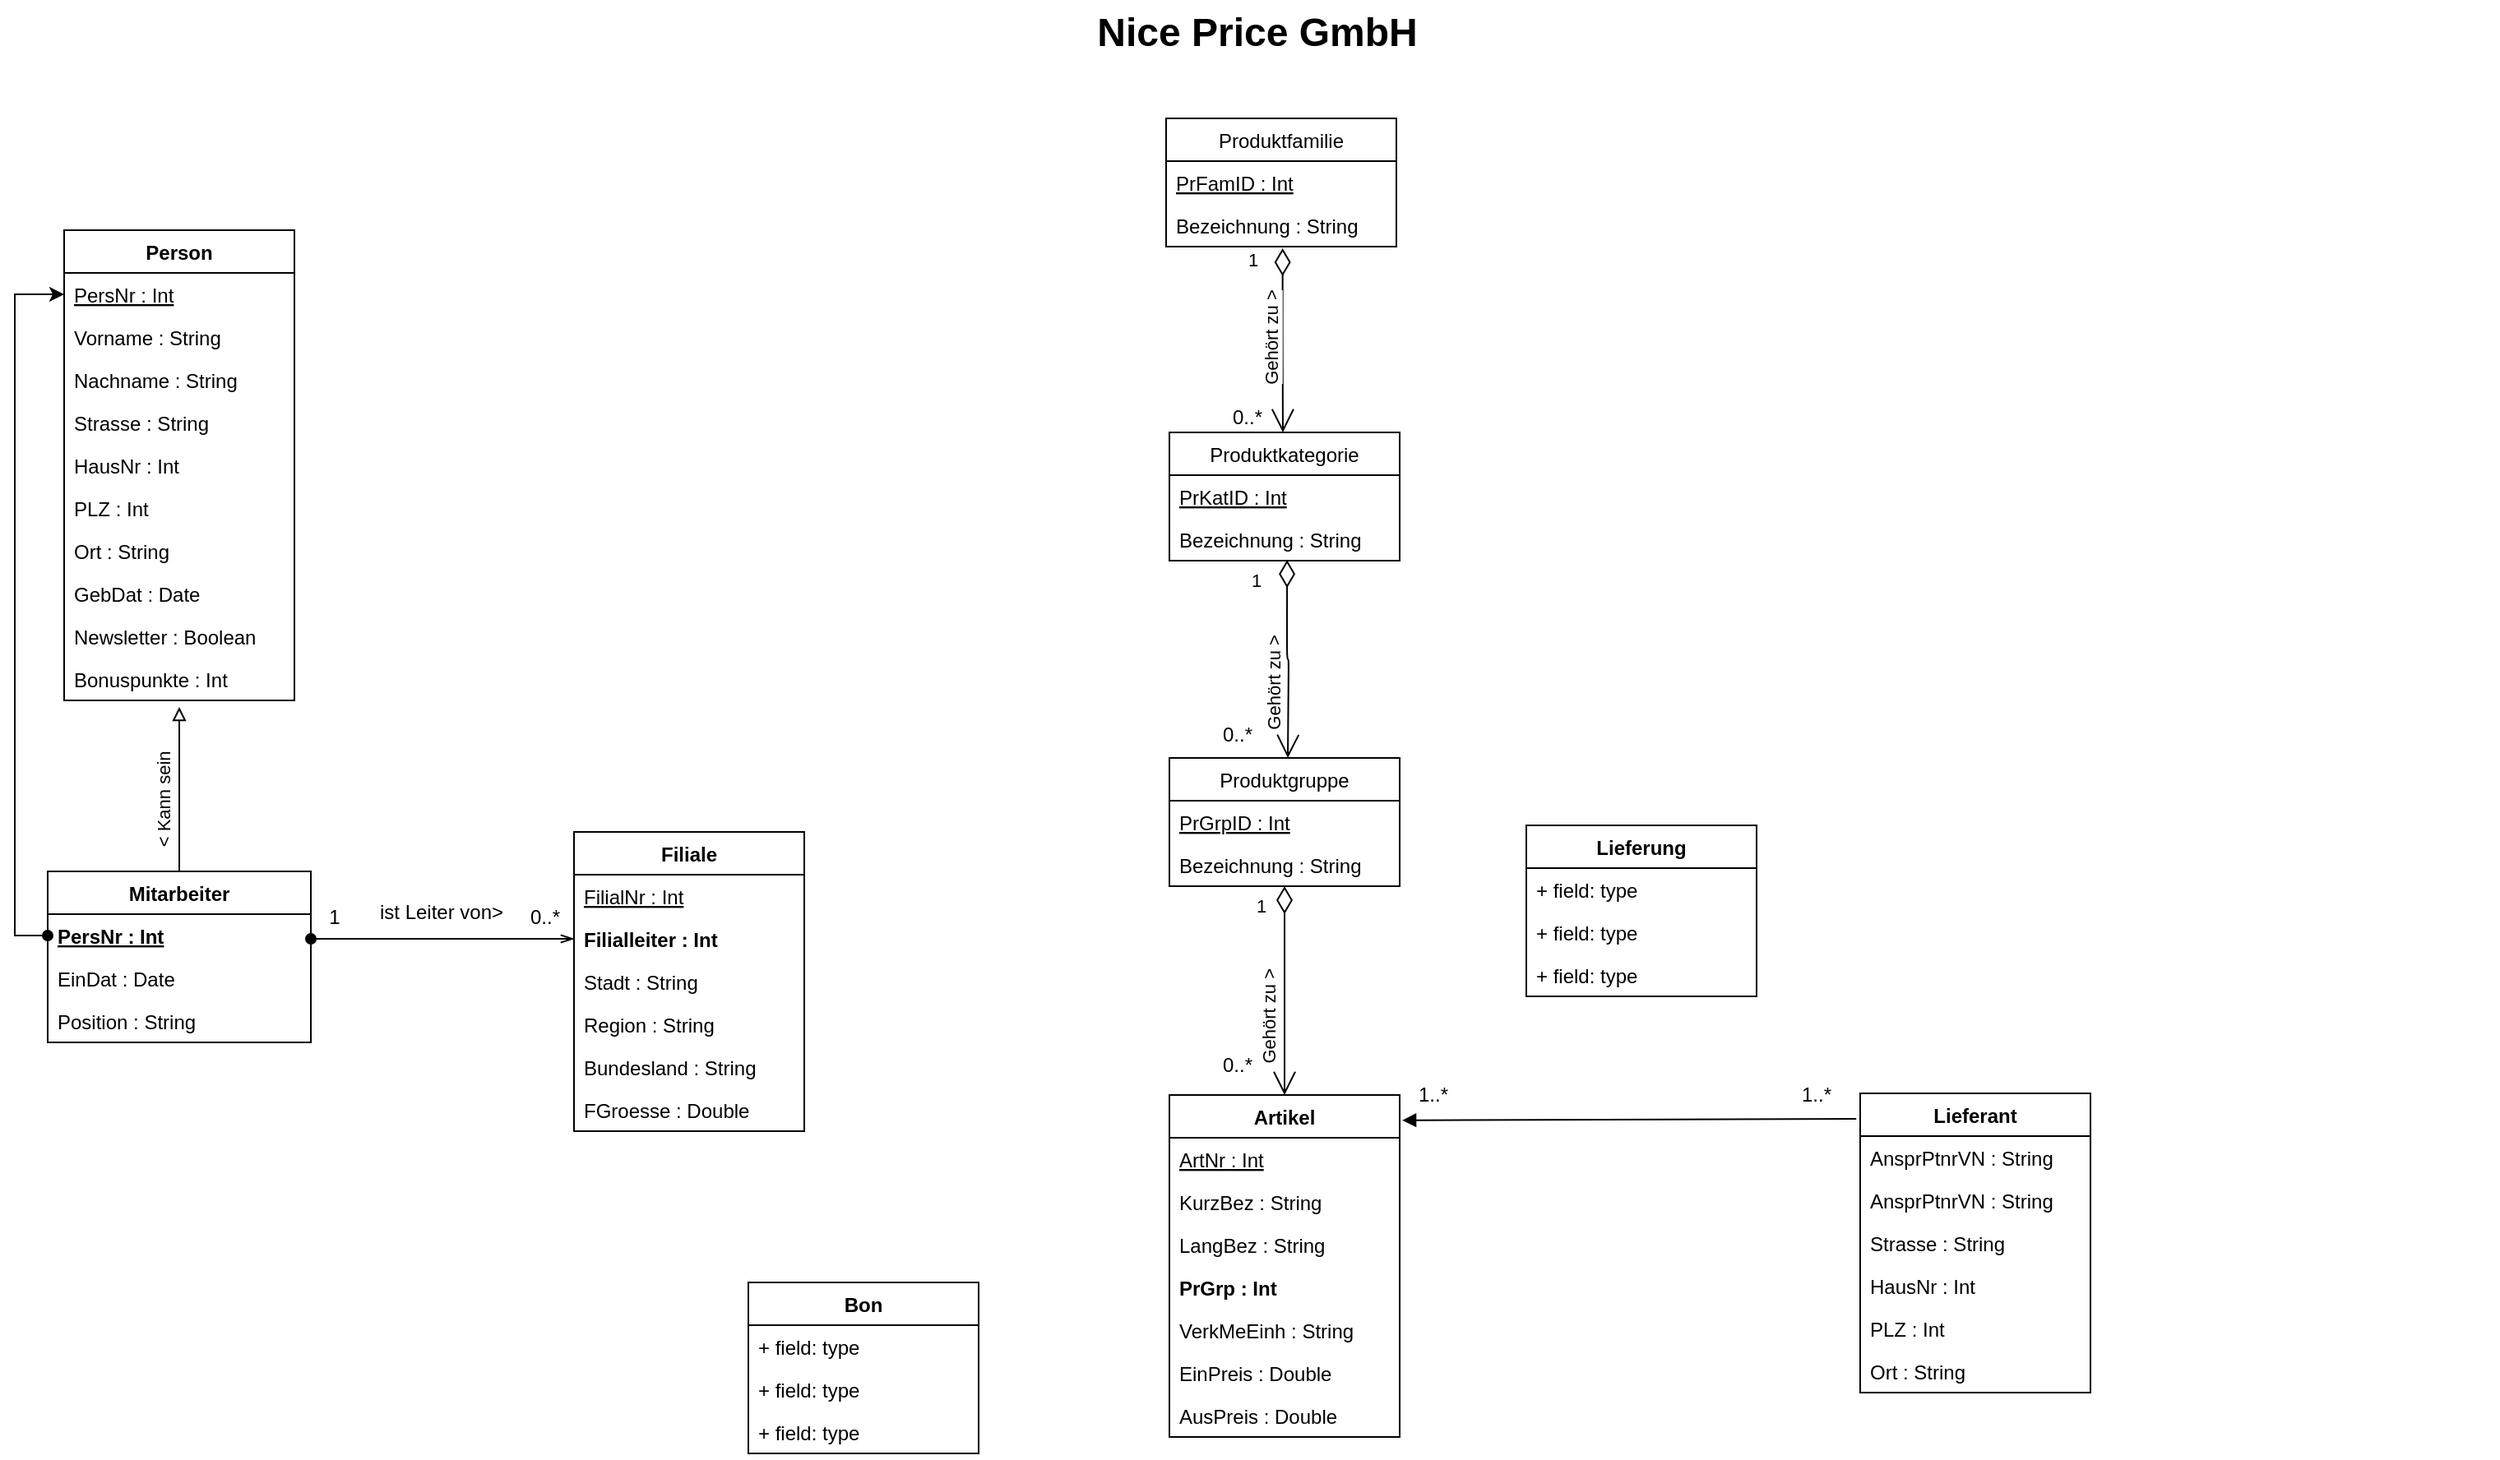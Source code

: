 <mxfile version="14.2.2" type="github">
  <diagram name="Page-1" id="929967ad-93f9-6ef4-fab6-5d389245f69c">
    <mxGraphModel dx="1038" dy="644" grid="0" gridSize="10" guides="1" tooltips="1" connect="1" arrows="1" fold="1" page="1" pageScale="1.5" pageWidth="1169" pageHeight="826" background="none" math="0" shadow="0">
      <root>
        <mxCell id="0" style=";html=1;" />
        <mxCell id="1" style=";html=1;" parent="0" />
        <mxCell id="1672d66443f91eb5-23" value="Nice Price GmbH" style="text;strokeColor=none;fillColor=none;html=1;fontSize=24;fontStyle=1;verticalAlign=middle;align=center;" parent="1" vertex="1">
          <mxGeometry x="120" y="40" width="1510" height="40" as="geometry" />
        </mxCell>
        <mxCell id="8arygwyD2eR_vRSd_eBa-1" value="Person" style="swimlane;fontStyle=1;childLayout=stackLayout;horizontal=1;startSize=26;fillColor=none;horizontalStack=0;resizeParent=1;resizeParentMax=0;resizeLast=0;collapsible=1;marginBottom=0;" parent="1" vertex="1">
          <mxGeometry x="150" y="180" width="140" height="286" as="geometry" />
        </mxCell>
        <mxCell id="8arygwyD2eR_vRSd_eBa-2" value="PersNr : Int" style="text;strokeColor=none;align=left;verticalAlign=top;spacingLeft=4;spacingRight=4;overflow=hidden;rotatable=0;points=[[0,0.5],[1,0.5]];portConstraint=eastwest;fontStyle=4;" parent="8arygwyD2eR_vRSd_eBa-1" vertex="1">
          <mxGeometry y="26" width="140" height="26" as="geometry" />
        </mxCell>
        <mxCell id="8arygwyD2eR_vRSd_eBa-3" value="Vorname : String" style="text;strokeColor=none;fillColor=none;align=left;verticalAlign=top;spacingLeft=4;spacingRight=4;overflow=hidden;rotatable=0;points=[[0,0.5],[1,0.5]];portConstraint=eastwest;" parent="8arygwyD2eR_vRSd_eBa-1" vertex="1">
          <mxGeometry y="52" width="140" height="26" as="geometry" />
        </mxCell>
        <mxCell id="8arygwyD2eR_vRSd_eBa-4" value="Nachname : String" style="text;strokeColor=none;fillColor=none;align=left;verticalAlign=top;spacingLeft=4;spacingRight=4;overflow=hidden;rotatable=0;points=[[0,0.5],[1,0.5]];portConstraint=eastwest;" parent="8arygwyD2eR_vRSd_eBa-1" vertex="1">
          <mxGeometry y="78" width="140" height="26" as="geometry" />
        </mxCell>
        <mxCell id="8arygwyD2eR_vRSd_eBa-5" value="Strasse : String" style="text;strokeColor=none;fillColor=none;align=left;verticalAlign=top;spacingLeft=4;spacingRight=4;overflow=hidden;rotatable=0;points=[[0,0.5],[1,0.5]];portConstraint=eastwest;" parent="8arygwyD2eR_vRSd_eBa-1" vertex="1">
          <mxGeometry y="104" width="140" height="26" as="geometry" />
        </mxCell>
        <mxCell id="8arygwyD2eR_vRSd_eBa-6" value="HausNr : Int" style="text;strokeColor=none;fillColor=none;align=left;verticalAlign=top;spacingLeft=4;spacingRight=4;overflow=hidden;rotatable=0;points=[[0,0.5],[1,0.5]];portConstraint=eastwest;" parent="8arygwyD2eR_vRSd_eBa-1" vertex="1">
          <mxGeometry y="130" width="140" height="26" as="geometry" />
        </mxCell>
        <mxCell id="8arygwyD2eR_vRSd_eBa-7" value="PLZ : Int" style="text;strokeColor=none;fillColor=none;align=left;verticalAlign=top;spacingLeft=4;spacingRight=4;overflow=hidden;rotatable=0;points=[[0,0.5],[1,0.5]];portConstraint=eastwest;" parent="8arygwyD2eR_vRSd_eBa-1" vertex="1">
          <mxGeometry y="156" width="140" height="26" as="geometry" />
        </mxCell>
        <mxCell id="8arygwyD2eR_vRSd_eBa-8" value="Ort : String" style="text;strokeColor=none;fillColor=none;align=left;verticalAlign=top;spacingLeft=4;spacingRight=4;overflow=hidden;rotatable=0;points=[[0,0.5],[1,0.5]];portConstraint=eastwest;" parent="8arygwyD2eR_vRSd_eBa-1" vertex="1">
          <mxGeometry y="182" width="140" height="26" as="geometry" />
        </mxCell>
        <mxCell id="8arygwyD2eR_vRSd_eBa-9" value="GebDat : Date" style="text;strokeColor=none;fillColor=none;align=left;verticalAlign=top;spacingLeft=4;spacingRight=4;overflow=hidden;rotatable=0;points=[[0,0.5],[1,0.5]];portConstraint=eastwest;" parent="8arygwyD2eR_vRSd_eBa-1" vertex="1">
          <mxGeometry y="208" width="140" height="26" as="geometry" />
        </mxCell>
        <mxCell id="8arygwyD2eR_vRSd_eBa-11" value="Newsletter : Boolean" style="text;strokeColor=none;fillColor=none;align=left;verticalAlign=top;spacingLeft=4;spacingRight=4;overflow=hidden;rotatable=0;points=[[0,0.5],[1,0.5]];portConstraint=eastwest;" parent="8arygwyD2eR_vRSd_eBa-1" vertex="1">
          <mxGeometry y="234" width="140" height="26" as="geometry" />
        </mxCell>
        <mxCell id="8arygwyD2eR_vRSd_eBa-12" value="Bonuspunkte : Int" style="text;strokeColor=none;fillColor=none;align=left;verticalAlign=top;spacingLeft=4;spacingRight=4;overflow=hidden;rotatable=0;points=[[0,0.5],[1,0.5]];portConstraint=eastwest;" parent="8arygwyD2eR_vRSd_eBa-1" vertex="1">
          <mxGeometry y="260" width="140" height="26" as="geometry" />
        </mxCell>
        <mxCell id="8arygwyD2eR_vRSd_eBa-62" value="" style="edgeStyle=orthogonalEdgeStyle;rounded=0;orthogonalLoop=1;jettySize=auto;html=1;endArrow=block;endFill=0;horizontal=0;" parent="1" source="8arygwyD2eR_vRSd_eBa-58" edge="1">
          <mxGeometry relative="1" as="geometry">
            <mxPoint x="220" y="470" as="targetPoint" />
          </mxGeometry>
        </mxCell>
        <mxCell id="8arygwyD2eR_vRSd_eBa-58" value="Mitarbeiter&#xa;" style="swimlane;fontStyle=1;align=center;verticalAlign=top;childLayout=stackLayout;horizontal=1;startSize=26;horizontalStack=0;resizeParent=1;resizeParentMax=0;resizeLast=0;collapsible=1;marginBottom=0;fillColor=none;" parent="1" vertex="1">
          <mxGeometry x="140" y="570" width="160" height="104" as="geometry" />
        </mxCell>
        <mxCell id="8arygwyD2eR_vRSd_eBa-63" value="PersNr : Int" style="text;strokeColor=none;fillColor=none;align=left;verticalAlign=top;spacingLeft=4;spacingRight=4;overflow=hidden;rotatable=0;points=[[0,0.5],[1,0.5]];portConstraint=eastwest;fontStyle=5" parent="8arygwyD2eR_vRSd_eBa-58" vertex="1">
          <mxGeometry y="26" width="160" height="26" as="geometry" />
        </mxCell>
        <mxCell id="8arygwyD2eR_vRSd_eBa-59" value="EinDat : Date" style="text;strokeColor=none;fillColor=none;align=left;verticalAlign=top;spacingLeft=4;spacingRight=4;overflow=hidden;rotatable=0;points=[[0,0.5],[1,0.5]];portConstraint=eastwest;" parent="8arygwyD2eR_vRSd_eBa-58" vertex="1">
          <mxGeometry y="52" width="160" height="26" as="geometry" />
        </mxCell>
        <mxCell id="8arygwyD2eR_vRSd_eBa-61" value="Position : String" style="text;strokeColor=none;fillColor=none;align=left;verticalAlign=top;spacingLeft=4;spacingRight=4;overflow=hidden;rotatable=0;points=[[0,0.5],[1,0.5]];portConstraint=eastwest;" parent="8arygwyD2eR_vRSd_eBa-58" vertex="1">
          <mxGeometry y="78" width="160" height="26" as="geometry" />
        </mxCell>
        <mxCell id="8arygwyD2eR_vRSd_eBa-65" style="edgeStyle=orthogonalEdgeStyle;rounded=0;orthogonalLoop=1;jettySize=auto;html=1;exitX=0;exitY=0.5;exitDx=0;exitDy=0;entryX=0;entryY=0.5;entryDx=0;entryDy=0;startArrow=oval;startFill=1;endArrow=classic;endFill=1;" parent="1" source="8arygwyD2eR_vRSd_eBa-63" target="8arygwyD2eR_vRSd_eBa-2" edge="1">
          <mxGeometry relative="1" as="geometry" />
        </mxCell>
        <mxCell id="8arygwyD2eR_vRSd_eBa-66" value="Filiale" style="swimlane;fontStyle=1;childLayout=stackLayout;horizontal=1;startSize=26;fillColor=none;horizontalStack=0;resizeParent=1;resizeParentMax=0;resizeLast=0;collapsible=1;marginBottom=0;" parent="1" vertex="1">
          <mxGeometry x="460" y="546" width="140" height="182" as="geometry" />
        </mxCell>
        <mxCell id="8arygwyD2eR_vRSd_eBa-67" value="FilialNr : Int" style="text;strokeColor=none;fillColor=none;align=left;verticalAlign=top;spacingLeft=4;spacingRight=4;overflow=hidden;rotatable=0;points=[[0,0.5],[1,0.5]];portConstraint=eastwest;fontStyle=4" parent="8arygwyD2eR_vRSd_eBa-66" vertex="1">
          <mxGeometry y="26" width="140" height="26" as="geometry" />
        </mxCell>
        <mxCell id="8arygwyD2eR_vRSd_eBa-68" value="Filialleiter : Int" style="text;strokeColor=none;fillColor=none;align=left;verticalAlign=top;spacingLeft=4;spacingRight=4;overflow=hidden;rotatable=0;points=[[0,0.5],[1,0.5]];portConstraint=eastwest;fontStyle=1" parent="8arygwyD2eR_vRSd_eBa-66" vertex="1">
          <mxGeometry y="52" width="140" height="26" as="geometry" />
        </mxCell>
        <mxCell id="8arygwyD2eR_vRSd_eBa-69" value="Stadt : String" style="text;strokeColor=none;fillColor=none;align=left;verticalAlign=top;spacingLeft=4;spacingRight=4;overflow=hidden;rotatable=0;points=[[0,0.5],[1,0.5]];portConstraint=eastwest;" parent="8arygwyD2eR_vRSd_eBa-66" vertex="1">
          <mxGeometry y="78" width="140" height="26" as="geometry" />
        </mxCell>
        <mxCell id="8arygwyD2eR_vRSd_eBa-82" value="Region : String" style="text;strokeColor=none;fillColor=none;align=left;verticalAlign=top;spacingLeft=4;spacingRight=4;overflow=hidden;rotatable=0;points=[[0,0.5],[1,0.5]];portConstraint=eastwest;" parent="8arygwyD2eR_vRSd_eBa-66" vertex="1">
          <mxGeometry y="104" width="140" height="26" as="geometry" />
        </mxCell>
        <mxCell id="8arygwyD2eR_vRSd_eBa-83" value="Bundesland : String" style="text;strokeColor=none;fillColor=none;align=left;verticalAlign=top;spacingLeft=4;spacingRight=4;overflow=hidden;rotatable=0;points=[[0,0.5],[1,0.5]];portConstraint=eastwest;" parent="8arygwyD2eR_vRSd_eBa-66" vertex="1">
          <mxGeometry y="130" width="140" height="26" as="geometry" />
        </mxCell>
        <mxCell id="8arygwyD2eR_vRSd_eBa-84" value="FGroesse : Double" style="text;strokeColor=none;fillColor=none;align=left;verticalAlign=top;spacingLeft=4;spacingRight=4;overflow=hidden;rotatable=0;points=[[0,0.5],[1,0.5]];portConstraint=eastwest;" parent="8arygwyD2eR_vRSd_eBa-66" vertex="1">
          <mxGeometry y="156" width="140" height="26" as="geometry" />
        </mxCell>
        <mxCell id="8arygwyD2eR_vRSd_eBa-85" value="Artikel" style="swimlane;fontStyle=1;childLayout=stackLayout;horizontal=1;startSize=26;fillColor=none;horizontalStack=0;resizeParent=1;resizeParentMax=0;resizeLast=0;collapsible=1;marginBottom=0;" parent="1" vertex="1">
          <mxGeometry x="822" y="706" width="140" height="208" as="geometry" />
        </mxCell>
        <mxCell id="8arygwyD2eR_vRSd_eBa-86" value="ArtNr : Int" style="text;strokeColor=none;fillColor=none;align=left;verticalAlign=top;spacingLeft=4;spacingRight=4;overflow=hidden;rotatable=0;points=[[0,0.5],[1,0.5]];portConstraint=eastwest;fontStyle=4" parent="8arygwyD2eR_vRSd_eBa-85" vertex="1">
          <mxGeometry y="26" width="140" height="26" as="geometry" />
        </mxCell>
        <mxCell id="8arygwyD2eR_vRSd_eBa-87" value="KurzBez : String" style="text;strokeColor=none;fillColor=none;align=left;verticalAlign=top;spacingLeft=4;spacingRight=4;overflow=hidden;rotatable=0;points=[[0,0.5],[1,0.5]];portConstraint=eastwest;" parent="8arygwyD2eR_vRSd_eBa-85" vertex="1">
          <mxGeometry y="52" width="140" height="26" as="geometry" />
        </mxCell>
        <mxCell id="8arygwyD2eR_vRSd_eBa-88" value="LangBez : String" style="text;strokeColor=none;fillColor=none;align=left;verticalAlign=top;spacingLeft=4;spacingRight=4;overflow=hidden;rotatable=0;points=[[0,0.5],[1,0.5]];portConstraint=eastwest;" parent="8arygwyD2eR_vRSd_eBa-85" vertex="1">
          <mxGeometry y="78" width="140" height="26" as="geometry" />
        </mxCell>
        <mxCell id="8arygwyD2eR_vRSd_eBa-89" value="PrGrp : Int&#xa;" style="text;strokeColor=none;fillColor=none;align=left;verticalAlign=top;spacingLeft=4;spacingRight=4;overflow=hidden;rotatable=0;points=[[0,0.5],[1,0.5]];portConstraint=eastwest;fontStyle=1" parent="8arygwyD2eR_vRSd_eBa-85" vertex="1">
          <mxGeometry y="104" width="140" height="26" as="geometry" />
        </mxCell>
        <mxCell id="trAWZlxjlA6zEB3Ep_1w-15" value="VerkMeEinh : String" style="text;strokeColor=none;fillColor=none;align=left;verticalAlign=top;spacingLeft=4;spacingRight=4;overflow=hidden;rotatable=0;points=[[0,0.5],[1,0.5]];portConstraint=eastwest;fontStyle=0" parent="8arygwyD2eR_vRSd_eBa-85" vertex="1">
          <mxGeometry y="130" width="140" height="26" as="geometry" />
        </mxCell>
        <mxCell id="trAWZlxjlA6zEB3Ep_1w-16" value="EinPreis : Double" style="text;strokeColor=none;fillColor=none;align=left;verticalAlign=top;spacingLeft=4;spacingRight=4;overflow=hidden;rotatable=0;points=[[0,0.5],[1,0.5]];portConstraint=eastwest;fontStyle=0" parent="8arygwyD2eR_vRSd_eBa-85" vertex="1">
          <mxGeometry y="156" width="140" height="26" as="geometry" />
        </mxCell>
        <mxCell id="trAWZlxjlA6zEB3Ep_1w-39" value="AusPreis : Double" style="text;strokeColor=none;fillColor=none;align=left;verticalAlign=top;spacingLeft=4;spacingRight=4;overflow=hidden;rotatable=0;points=[[0,0.5],[1,0.5]];portConstraint=eastwest;fontStyle=0" parent="8arygwyD2eR_vRSd_eBa-85" vertex="1">
          <mxGeometry y="182" width="140" height="26" as="geometry" />
        </mxCell>
        <mxCell id="8arygwyD2eR_vRSd_eBa-93" value="1" style="text;html=1;resizable=0;autosize=1;align=center;verticalAlign=middle;points=[];fillColor=none;strokeColor=none;rounded=0;" parent="1" vertex="1">
          <mxGeometry x="306" y="589" width="16" height="18" as="geometry" />
        </mxCell>
        <mxCell id="8arygwyD2eR_vRSd_eBa-94" value="0..*" style="text;html=1;resizable=0;autosize=1;align=center;verticalAlign=middle;points=[];fillColor=none;strokeColor=none;rounded=0;" parent="1" vertex="1">
          <mxGeometry x="428" y="589" width="28" height="18" as="geometry" />
        </mxCell>
        <mxCell id="8arygwyD2eR_vRSd_eBa-98" value="" style="endArrow=openThin;html=1;edgeStyle=orthogonalEdgeStyle;startArrow=oval;startFill=1;endFill=0;" parent="1" edge="1">
          <mxGeometry relative="1" as="geometry">
            <mxPoint x="300" y="611" as="sourcePoint" />
            <mxPoint x="460" y="611" as="targetPoint" />
          </mxGeometry>
        </mxCell>
        <mxCell id="8arygwyD2eR_vRSd_eBa-101" value="ist Leiter von&amp;gt;" style="text;html=1;resizable=0;autosize=1;align=center;verticalAlign=middle;points=[];fillColor=none;strokeColor=none;rounded=0;" parent="1" vertex="1">
          <mxGeometry x="336" y="586" width="85" height="18" as="geometry" />
        </mxCell>
        <mxCell id="8arygwyD2eR_vRSd_eBa-102" value="&lt;span style=&quot;font-size: 11px ; background-color: rgb(255 , 255 , 255)&quot;&gt;&amp;nbsp; &amp;lt; Kann sein&lt;/span&gt;" style="text;html=1;resizable=0;autosize=1;align=center;verticalAlign=middle;points=[];fillColor=none;strokeColor=none;rounded=0;horizontal=0;" parent="1" vertex="1">
          <mxGeometry x="173" y="521" width="75" height="18" as="geometry" />
        </mxCell>
        <mxCell id="trAWZlxjlA6zEB3Ep_1w-1" value="Produktfamilie" style="swimlane;fontStyle=0;childLayout=stackLayout;horizontal=1;startSize=26;fillColor=none;horizontalStack=0;resizeParent=1;resizeParentMax=0;resizeLast=0;collapsible=1;marginBottom=0;" parent="1" vertex="1">
          <mxGeometry x="820" y="112" width="140" height="78" as="geometry" />
        </mxCell>
        <mxCell id="trAWZlxjlA6zEB3Ep_1w-2" value="PrFamID : Int" style="text;strokeColor=none;fillColor=none;align=left;verticalAlign=top;spacingLeft=4;spacingRight=4;overflow=hidden;rotatable=0;points=[[0,0.5],[1,0.5]];portConstraint=eastwest;fontStyle=4" parent="trAWZlxjlA6zEB3Ep_1w-1" vertex="1">
          <mxGeometry y="26" width="140" height="26" as="geometry" />
        </mxCell>
        <mxCell id="trAWZlxjlA6zEB3Ep_1w-4" value="Bezeichnung : String" style="text;strokeColor=none;fillColor=none;align=left;verticalAlign=top;spacingLeft=4;spacingRight=4;overflow=hidden;rotatable=0;points=[[0,0.5],[1,0.5]];portConstraint=eastwest;" parent="trAWZlxjlA6zEB3Ep_1w-1" vertex="1">
          <mxGeometry y="52" width="140" height="26" as="geometry" />
        </mxCell>
        <mxCell id="trAWZlxjlA6zEB3Ep_1w-25" value="1" style="endArrow=open;html=1;endSize=12;startArrow=diamondThin;startSize=14;startFill=0;edgeStyle=orthogonalEdgeStyle;align=left;verticalAlign=bottom;horizontal=1;entryX=0.506;entryY=1.038;entryDx=0;entryDy=0;entryPerimeter=0;exitX=0.506;exitY=1.038;exitDx=0;exitDy=0;exitPerimeter=0;" parent="trAWZlxjlA6zEB3Ep_1w-1" source="trAWZlxjlA6zEB3Ep_1w-4" edge="1">
          <mxGeometry x="-0.714" y="-23" relative="1" as="geometry">
            <mxPoint x="421" y="133" as="sourcePoint" />
            <mxPoint x="71" y="191" as="targetPoint" />
            <mxPoint as="offset" />
          </mxGeometry>
        </mxCell>
        <mxCell id="trAWZlxjlA6zEB3Ep_1w-26" value="Gehört zu &amp;gt;" style="edgeLabel;html=1;align=center;verticalAlign=middle;resizable=0;points=[];horizontal=0;" parent="trAWZlxjlA6zEB3Ep_1w-25" vertex="1" connectable="0">
          <mxGeometry x="0.117" relative="1" as="geometry">
            <mxPoint x="-8" y="-7.22" as="offset" />
          </mxGeometry>
        </mxCell>
        <mxCell id="trAWZlxjlA6zEB3Ep_1w-5" value="Produktgruppe" style="swimlane;fontStyle=0;childLayout=stackLayout;horizontal=1;startSize=26;fillColor=none;horizontalStack=0;resizeParent=1;resizeParentMax=0;resizeLast=0;collapsible=1;marginBottom=0;" parent="1" vertex="1">
          <mxGeometry x="822" y="501" width="140" height="78" as="geometry" />
        </mxCell>
        <mxCell id="trAWZlxjlA6zEB3Ep_1w-6" value="PrGrpID : Int" style="text;strokeColor=none;fillColor=none;align=left;verticalAlign=top;spacingLeft=4;spacingRight=4;overflow=hidden;rotatable=0;points=[[0,0.5],[1,0.5]];portConstraint=eastwest;fontStyle=4" parent="trAWZlxjlA6zEB3Ep_1w-5" vertex="1">
          <mxGeometry y="26" width="140" height="26" as="geometry" />
        </mxCell>
        <mxCell id="trAWZlxjlA6zEB3Ep_1w-13" value="Bezeichnung : String" style="text;strokeColor=none;fillColor=none;align=left;verticalAlign=top;spacingLeft=4;spacingRight=4;overflow=hidden;rotatable=0;points=[[0,0.5],[1,0.5]];portConstraint=eastwest;" parent="trAWZlxjlA6zEB3Ep_1w-5" vertex="1">
          <mxGeometry y="52" width="140" height="26" as="geometry" />
        </mxCell>
        <mxCell id="trAWZlxjlA6zEB3Ep_1w-9" value="Produktkategorie" style="swimlane;fontStyle=0;childLayout=stackLayout;horizontal=1;startSize=26;fillColor=none;horizontalStack=0;resizeParent=1;resizeParentMax=0;resizeLast=0;collapsible=1;marginBottom=0;" parent="1" vertex="1">
          <mxGeometry x="822" y="303" width="140" height="78" as="geometry" />
        </mxCell>
        <mxCell id="trAWZlxjlA6zEB3Ep_1w-10" value="PrKatID : Int" style="text;strokeColor=none;fillColor=none;align=left;verticalAlign=top;spacingLeft=4;spacingRight=4;overflow=hidden;rotatable=0;points=[[0,0.5],[1,0.5]];portConstraint=eastwest;fontStyle=4" parent="trAWZlxjlA6zEB3Ep_1w-9" vertex="1">
          <mxGeometry y="26" width="140" height="26" as="geometry" />
        </mxCell>
        <mxCell id="trAWZlxjlA6zEB3Ep_1w-11" value="Bezeichnung : String" style="text;strokeColor=none;fillColor=none;align=left;verticalAlign=top;spacingLeft=4;spacingRight=4;overflow=hidden;rotatable=0;points=[[0,0.5],[1,0.5]];portConstraint=eastwest;" parent="trAWZlxjlA6zEB3Ep_1w-9" vertex="1">
          <mxGeometry y="52" width="140" height="26" as="geometry" />
        </mxCell>
        <mxCell id="trAWZlxjlA6zEB3Ep_1w-33" value="1" style="endArrow=open;html=1;endSize=12;startArrow=diamondThin;startSize=14;startFill=0;edgeStyle=orthogonalEdgeStyle;align=left;verticalAlign=bottom;horizontal=1;entryX=0.511;entryY=0.985;entryDx=0;entryDy=0;entryPerimeter=0;exitX=0.511;exitY=0.985;exitDx=0;exitDy=0;exitPerimeter=0;" parent="trAWZlxjlA6zEB3Ep_1w-9" source="trAWZlxjlA6zEB3Ep_1w-11" edge="1">
          <mxGeometry x="-0.646" y="-24" relative="1" as="geometry">
            <mxPoint x="67.5" y="85" as="sourcePoint" />
            <mxPoint x="72" y="198" as="targetPoint" />
            <mxPoint as="offset" />
          </mxGeometry>
        </mxCell>
        <mxCell id="trAWZlxjlA6zEB3Ep_1w-34" value="Gehört zu &amp;gt;" style="edgeLabel;html=1;align=center;verticalAlign=middle;resizable=0;points=[];horizontal=0;" parent="trAWZlxjlA6zEB3Ep_1w-33" vertex="1" connectable="0">
          <mxGeometry x="0.117" relative="1" as="geometry">
            <mxPoint x="-9.8" y="8.2" as="offset" />
          </mxGeometry>
        </mxCell>
        <mxCell id="trAWZlxjlA6zEB3Ep_1w-29" value="0..*" style="text;html=1;resizable=0;autosize=1;align=center;verticalAlign=middle;points=[];fillColor=none;strokeColor=none;rounded=0;" parent="1" vertex="1">
          <mxGeometry x="855" y="285" width="28" height="18" as="geometry" />
        </mxCell>
        <mxCell id="trAWZlxjlA6zEB3Ep_1w-35" value="0..*" style="text;html=1;resizable=0;autosize=1;align=center;verticalAlign=middle;points=[];fillColor=none;strokeColor=none;rounded=0;" parent="1" vertex="1">
          <mxGeometry x="849" y="478" width="28" height="18" as="geometry" />
        </mxCell>
        <mxCell id="trAWZlxjlA6zEB3Ep_1w-38" value="0..*" style="text;html=1;resizable=0;autosize=1;align=center;verticalAlign=middle;points=[];fillColor=none;strokeColor=none;rounded=0;" parent="1" vertex="1">
          <mxGeometry x="849" y="679" width="28" height="18" as="geometry" />
        </mxCell>
        <mxCell id="trAWZlxjlA6zEB3Ep_1w-36" value="1" style="endArrow=open;html=1;endSize=12;startArrow=diamondThin;startSize=14;startFill=0;edgeStyle=orthogonalEdgeStyle;align=left;verticalAlign=bottom;horizontal=1;exitX=0.5;exitY=1;exitDx=0;exitDy=0;exitPerimeter=0;" parent="1" source="trAWZlxjlA6zEB3Ep_1w-13" target="8arygwyD2eR_vRSd_eBa-85" edge="1">
          <mxGeometry x="-0.669" y="-19" relative="1" as="geometry">
            <mxPoint x="901" y="579" as="sourcePoint" />
            <mxPoint x="901" y="705" as="targetPoint" />
            <mxPoint as="offset" />
          </mxGeometry>
        </mxCell>
        <mxCell id="trAWZlxjlA6zEB3Ep_1w-37" value="Gehört zu &amp;gt;" style="edgeLabel;html=1;align=center;verticalAlign=middle;resizable=0;points=[];horizontal=0;" parent="trAWZlxjlA6zEB3Ep_1w-36" vertex="1" connectable="0">
          <mxGeometry x="0.117" relative="1" as="geometry">
            <mxPoint x="-9.8" y="8.2" as="offset" />
          </mxGeometry>
        </mxCell>
        <mxCell id="trAWZlxjlA6zEB3Ep_1w-40" value="Lieferant" style="swimlane;fontStyle=1;childLayout=stackLayout;horizontal=1;startSize=26;fillColor=none;horizontalStack=0;resizeParent=1;resizeParentMax=0;resizeLast=0;collapsible=1;marginBottom=0;" parent="1" vertex="1">
          <mxGeometry x="1242" y="705" width="140" height="182" as="geometry" />
        </mxCell>
        <mxCell id="trAWZlxjlA6zEB3Ep_1w-49" value="AnsprPtnrVN : String" style="text;strokeColor=none;fillColor=none;align=left;verticalAlign=top;spacingLeft=4;spacingRight=4;overflow=hidden;rotatable=0;points=[[0,0.5],[1,0.5]];portConstraint=eastwest;" parent="trAWZlxjlA6zEB3Ep_1w-40" vertex="1">
          <mxGeometry y="26" width="140" height="26" as="geometry" />
        </mxCell>
        <mxCell id="trAWZlxjlA6zEB3Ep_1w-50" value="AnsprPtnrVN : String" style="text;strokeColor=none;fillColor=none;align=left;verticalAlign=top;spacingLeft=4;spacingRight=4;overflow=hidden;rotatable=0;points=[[0,0.5],[1,0.5]];portConstraint=eastwest;" parent="trAWZlxjlA6zEB3Ep_1w-40" vertex="1">
          <mxGeometry y="52" width="140" height="26" as="geometry" />
        </mxCell>
        <mxCell id="trAWZlxjlA6zEB3Ep_1w-51" value="Strasse : String" style="text;strokeColor=none;fillColor=none;align=left;verticalAlign=top;spacingLeft=4;spacingRight=4;overflow=hidden;rotatable=0;points=[[0,0.5],[1,0.5]];portConstraint=eastwest;" parent="trAWZlxjlA6zEB3Ep_1w-40" vertex="1">
          <mxGeometry y="78" width="140" height="26" as="geometry" />
        </mxCell>
        <mxCell id="trAWZlxjlA6zEB3Ep_1w-52" value="HausNr : Int" style="text;strokeColor=none;fillColor=none;align=left;verticalAlign=top;spacingLeft=4;spacingRight=4;overflow=hidden;rotatable=0;points=[[0,0.5],[1,0.5]];portConstraint=eastwest;" parent="trAWZlxjlA6zEB3Ep_1w-40" vertex="1">
          <mxGeometry y="104" width="140" height="26" as="geometry" />
        </mxCell>
        <mxCell id="trAWZlxjlA6zEB3Ep_1w-53" value="PLZ : Int" style="text;strokeColor=none;fillColor=none;align=left;verticalAlign=top;spacingLeft=4;spacingRight=4;overflow=hidden;rotatable=0;points=[[0,0.5],[1,0.5]];portConstraint=eastwest;" parent="trAWZlxjlA6zEB3Ep_1w-40" vertex="1">
          <mxGeometry y="130" width="140" height="26" as="geometry" />
        </mxCell>
        <mxCell id="trAWZlxjlA6zEB3Ep_1w-54" value="Ort : String" style="text;strokeColor=none;fillColor=none;align=left;verticalAlign=top;spacingLeft=4;spacingRight=4;overflow=hidden;rotatable=0;points=[[0,0.5],[1,0.5]];portConstraint=eastwest;" parent="trAWZlxjlA6zEB3Ep_1w-40" vertex="1">
          <mxGeometry y="156" width="140" height="26" as="geometry" />
        </mxCell>
        <mxCell id="trAWZlxjlA6zEB3Ep_1w-44" value="Bon" style="swimlane;fontStyle=1;childLayout=stackLayout;horizontal=1;startSize=26;fillColor=none;horizontalStack=0;resizeParent=1;resizeParentMax=0;resizeLast=0;collapsible=1;marginBottom=0;" parent="1" vertex="1">
          <mxGeometry x="566" y="820" width="140" height="104" as="geometry" />
        </mxCell>
        <mxCell id="trAWZlxjlA6zEB3Ep_1w-45" value="+ field: type" style="text;strokeColor=none;fillColor=none;align=left;verticalAlign=top;spacingLeft=4;spacingRight=4;overflow=hidden;rotatable=0;points=[[0,0.5],[1,0.5]];portConstraint=eastwest;" parent="trAWZlxjlA6zEB3Ep_1w-44" vertex="1">
          <mxGeometry y="26" width="140" height="26" as="geometry" />
        </mxCell>
        <mxCell id="trAWZlxjlA6zEB3Ep_1w-46" value="+ field: type" style="text;strokeColor=none;fillColor=none;align=left;verticalAlign=top;spacingLeft=4;spacingRight=4;overflow=hidden;rotatable=0;points=[[0,0.5],[1,0.5]];portConstraint=eastwest;" parent="trAWZlxjlA6zEB3Ep_1w-44" vertex="1">
          <mxGeometry y="52" width="140" height="26" as="geometry" />
        </mxCell>
        <mxCell id="trAWZlxjlA6zEB3Ep_1w-47" value="+ field: type" style="text;strokeColor=none;fillColor=none;align=left;verticalAlign=top;spacingLeft=4;spacingRight=4;overflow=hidden;rotatable=0;points=[[0,0.5],[1,0.5]];portConstraint=eastwest;" parent="trAWZlxjlA6zEB3Ep_1w-44" vertex="1">
          <mxGeometry y="78" width="140" height="26" as="geometry" />
        </mxCell>
        <mxCell id="trAWZlxjlA6zEB3Ep_1w-58" value="" style="html=1;verticalAlign=bottom;endArrow=block;exitX=-0.017;exitY=0.085;exitDx=0;exitDy=0;exitPerimeter=0;entryX=1.011;entryY=0.074;entryDx=0;entryDy=0;entryPerimeter=0;" parent="1" source="trAWZlxjlA6zEB3Ep_1w-40" target="8arygwyD2eR_vRSd_eBa-85" edge="1">
          <mxGeometry width="80" relative="1" as="geometry">
            <mxPoint x="1209" y="941" as="sourcePoint" />
            <mxPoint x="1289" y="941" as="targetPoint" />
          </mxGeometry>
        </mxCell>
        <mxCell id="trAWZlxjlA6zEB3Ep_1w-59" value="1..*" style="text;html=1;resizable=0;autosize=1;align=center;verticalAlign=middle;points=[];fillColor=none;strokeColor=none;rounded=0;" parent="1" vertex="1">
          <mxGeometry x="1201" y="697" width="28" height="18" as="geometry" />
        </mxCell>
        <mxCell id="trAWZlxjlA6zEB3Ep_1w-60" value="1..*" style="text;html=1;align=center;verticalAlign=middle;resizable=0;points=[];autosize=1;" parent="1" vertex="1">
          <mxGeometry x="968" y="697" width="28" height="18" as="geometry" />
        </mxCell>
        <mxCell id="trAWZlxjlA6zEB3Ep_1w-62" value="Lieferung" style="swimlane;fontStyle=1;childLayout=stackLayout;horizontal=1;startSize=26;fillColor=none;horizontalStack=0;resizeParent=1;resizeParentMax=0;resizeLast=0;collapsible=1;marginBottom=0;" parent="1" vertex="1">
          <mxGeometry x="1039" y="542" width="140" height="104" as="geometry" />
        </mxCell>
        <mxCell id="trAWZlxjlA6zEB3Ep_1w-63" value="+ field: type" style="text;strokeColor=none;fillColor=none;align=left;verticalAlign=top;spacingLeft=4;spacingRight=4;overflow=hidden;rotatable=0;points=[[0,0.5],[1,0.5]];portConstraint=eastwest;" parent="trAWZlxjlA6zEB3Ep_1w-62" vertex="1">
          <mxGeometry y="26" width="140" height="26" as="geometry" />
        </mxCell>
        <mxCell id="trAWZlxjlA6zEB3Ep_1w-64" value="+ field: type" style="text;strokeColor=none;fillColor=none;align=left;verticalAlign=top;spacingLeft=4;spacingRight=4;overflow=hidden;rotatable=0;points=[[0,0.5],[1,0.5]];portConstraint=eastwest;" parent="trAWZlxjlA6zEB3Ep_1w-62" vertex="1">
          <mxGeometry y="52" width="140" height="26" as="geometry" />
        </mxCell>
        <mxCell id="trAWZlxjlA6zEB3Ep_1w-65" value="+ field: type" style="text;strokeColor=none;fillColor=none;align=left;verticalAlign=top;spacingLeft=4;spacingRight=4;overflow=hidden;rotatable=0;points=[[0,0.5],[1,0.5]];portConstraint=eastwest;" parent="trAWZlxjlA6zEB3Ep_1w-62" vertex="1">
          <mxGeometry y="78" width="140" height="26" as="geometry" />
        </mxCell>
      </root>
    </mxGraphModel>
  </diagram>
</mxfile>
